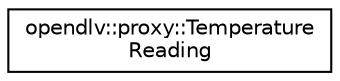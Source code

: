 digraph "Graphical Class Hierarchy"
{
 // LATEX_PDF_SIZE
  edge [fontname="Helvetica",fontsize="10",labelfontname="Helvetica",labelfontsize="10"];
  node [fontname="Helvetica",fontsize="10",shape=record];
  rankdir="LR";
  Node0 [label="opendlv::proxy::Temperature\lReading",height=0.2,width=0.4,color="black", fillcolor="white", style="filled",URL="$classopendlv_1_1proxy_1_1TemperatureReading.html",tooltip=" "];
}
